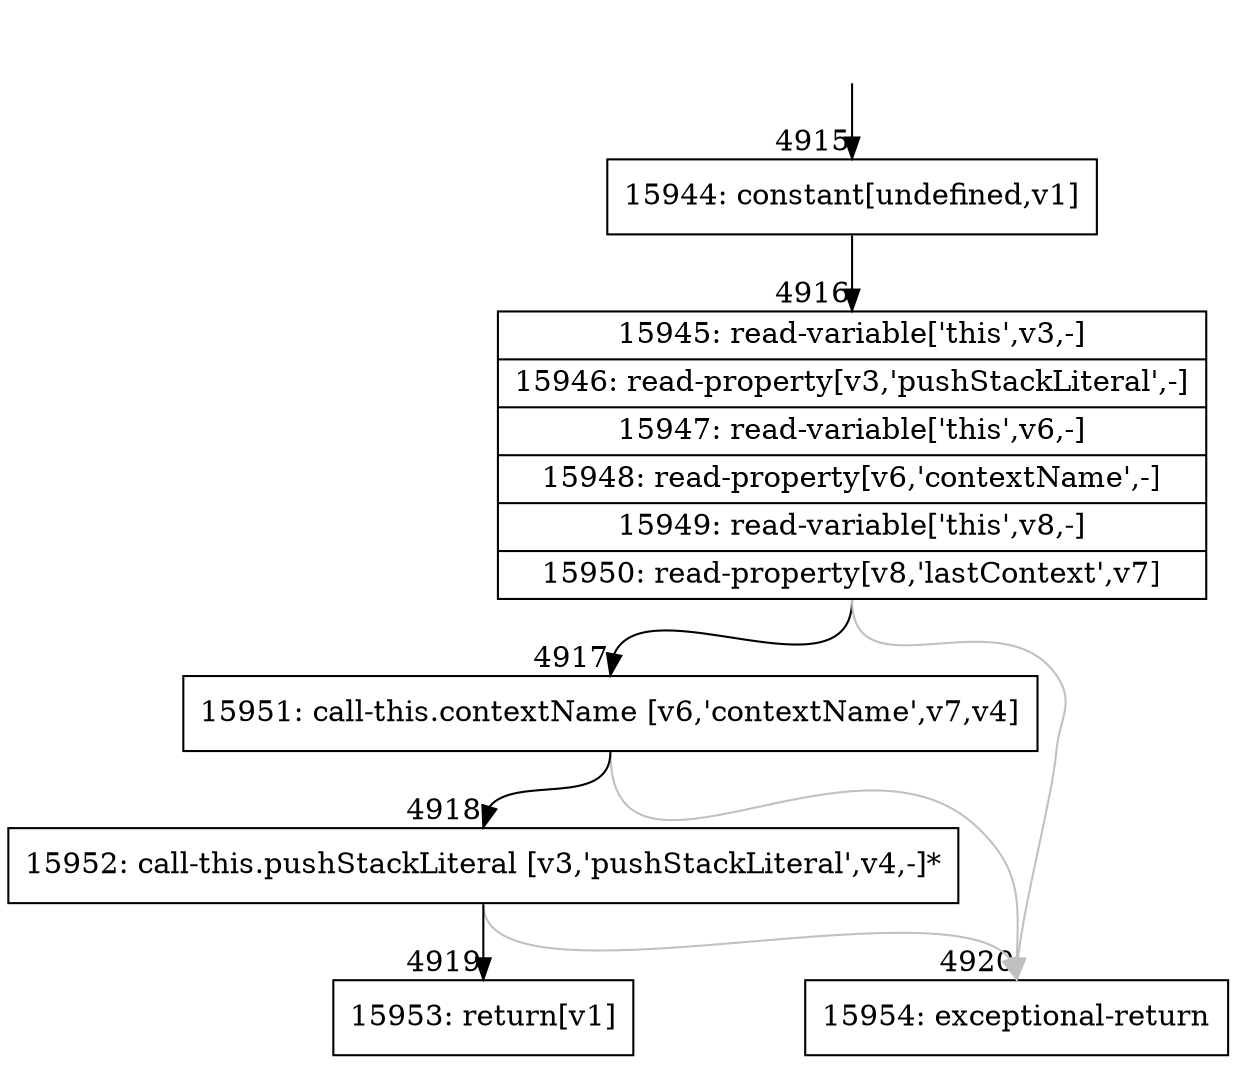 digraph {
rankdir="TD"
BB_entry223[shape=none,label=""];
BB_entry223 -> BB4915 [tailport=s, headport=n, headlabel="    4915"]
BB4915 [shape=record label="{15944: constant[undefined,v1]}" ] 
BB4915 -> BB4916 [tailport=s, headport=n, headlabel="      4916"]
BB4916 [shape=record label="{15945: read-variable['this',v3,-]|15946: read-property[v3,'pushStackLiteral',-]|15947: read-variable['this',v6,-]|15948: read-property[v6,'contextName',-]|15949: read-variable['this',v8,-]|15950: read-property[v8,'lastContext',v7]}" ] 
BB4916 -> BB4917 [tailport=s, headport=n, headlabel="      4917"]
BB4916 -> BB4920 [tailport=s, headport=n, color=gray, headlabel="      4920"]
BB4917 [shape=record label="{15951: call-this.contextName [v6,'contextName',v7,v4]}" ] 
BB4917 -> BB4918 [tailport=s, headport=n, headlabel="      4918"]
BB4917 -> BB4920 [tailport=s, headport=n, color=gray]
BB4918 [shape=record label="{15952: call-this.pushStackLiteral [v3,'pushStackLiteral',v4,-]*}" ] 
BB4918 -> BB4919 [tailport=s, headport=n, headlabel="      4919"]
BB4918 -> BB4920 [tailport=s, headport=n, color=gray]
BB4919 [shape=record label="{15953: return[v1]}" ] 
BB4920 [shape=record label="{15954: exceptional-return}" ] 
//#$~ 2999
}
